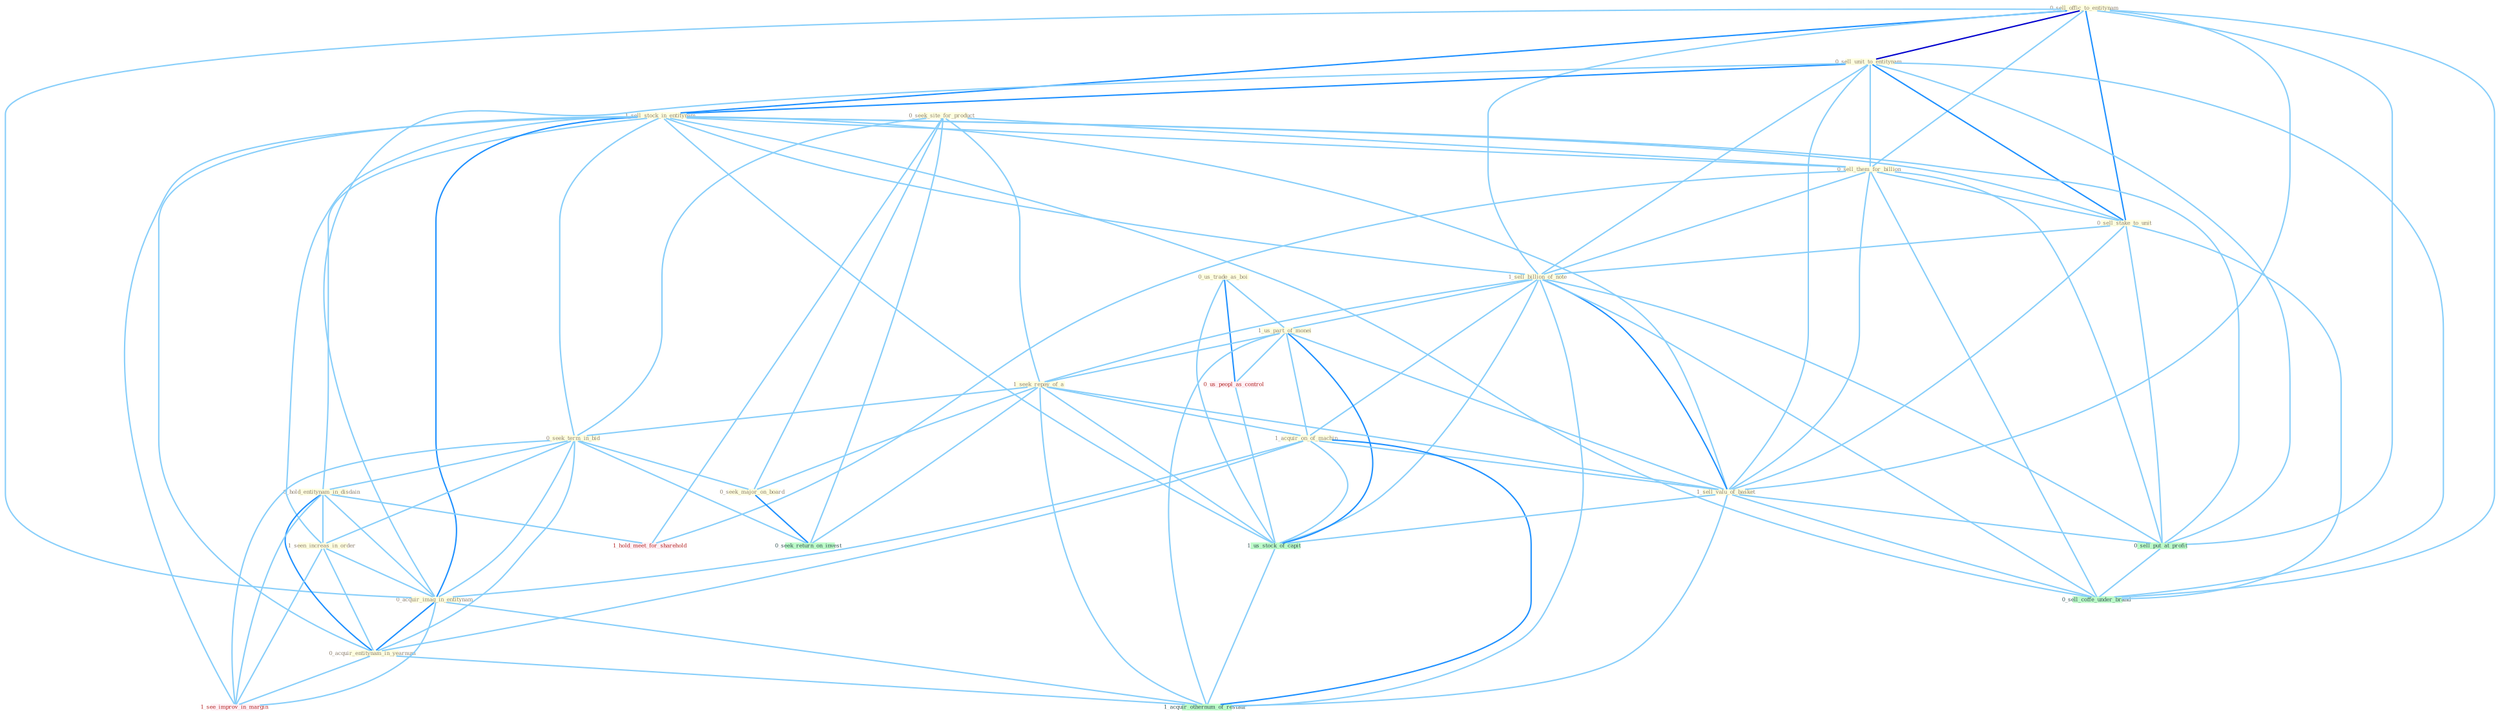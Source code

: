 Graph G{ 
    node
    [shape=polygon,style=filled,width=.5,height=.06,color="#BDFCC9",fixedsize=true,fontsize=4,
    fontcolor="#2f4f4f"];
    {node
    [color="#ffffe0", fontcolor="#8b7d6b"] "0_sell_offic_to_entitynam " "0_sell_unit_to_entitynam " "1_sell_stock_in_entitynam " "0_seek_site_for_product " "0_us_trade_as_boi " "0_sell_them_for_billion " "0_sell_stake_to_unit " "1_sell_billion_of_note " "1_us_part_of_monei " "1_seek_repay_of_a " "0_seek_term_in_bid " "1_acquir_on_of_machin " "0_hold_entitynam_in_disdain " "1_sell_valu_of_basket " "1_seen_increas_in_order " "0_acquir_imag_in_entitynam " "0_acquir_entitynam_in_yearnum " "0_seek_major_on_board "}
{node [color="#fff0f5", fontcolor="#b22222"] "0_us_peopl_as_control " "1_see_improv_in_margin " "1_hold_meet_for_sharehold "}
edge [color="#B0E2FF"];

	"0_sell_offic_to_entitynam " -- "0_sell_unit_to_entitynam " [w="3", color="#0000cd" , len=0.6];
	"0_sell_offic_to_entitynam " -- "1_sell_stock_in_entitynam " [w="2", color="#1e90ff" , len=0.8];
	"0_sell_offic_to_entitynam " -- "0_sell_them_for_billion " [w="1", color="#87cefa" ];
	"0_sell_offic_to_entitynam " -- "0_sell_stake_to_unit " [w="2", color="#1e90ff" , len=0.8];
	"0_sell_offic_to_entitynam " -- "1_sell_billion_of_note " [w="1", color="#87cefa" ];
	"0_sell_offic_to_entitynam " -- "1_sell_valu_of_basket " [w="1", color="#87cefa" ];
	"0_sell_offic_to_entitynam " -- "0_acquir_imag_in_entitynam " [w="1", color="#87cefa" ];
	"0_sell_offic_to_entitynam " -- "0_sell_put_at_profit " [w="1", color="#87cefa" ];
	"0_sell_offic_to_entitynam " -- "0_sell_coffe_under_brand " [w="1", color="#87cefa" ];
	"0_sell_unit_to_entitynam " -- "1_sell_stock_in_entitynam " [w="2", color="#1e90ff" , len=0.8];
	"0_sell_unit_to_entitynam " -- "0_sell_them_for_billion " [w="1", color="#87cefa" ];
	"0_sell_unit_to_entitynam " -- "0_sell_stake_to_unit " [w="2", color="#1e90ff" , len=0.8];
	"0_sell_unit_to_entitynam " -- "1_sell_billion_of_note " [w="1", color="#87cefa" ];
	"0_sell_unit_to_entitynam " -- "1_sell_valu_of_basket " [w="1", color="#87cefa" ];
	"0_sell_unit_to_entitynam " -- "0_acquir_imag_in_entitynam " [w="1", color="#87cefa" ];
	"0_sell_unit_to_entitynam " -- "0_sell_put_at_profit " [w="1", color="#87cefa" ];
	"0_sell_unit_to_entitynam " -- "0_sell_coffe_under_brand " [w="1", color="#87cefa" ];
	"1_sell_stock_in_entitynam " -- "0_sell_them_for_billion " [w="1", color="#87cefa" ];
	"1_sell_stock_in_entitynam " -- "0_sell_stake_to_unit " [w="1", color="#87cefa" ];
	"1_sell_stock_in_entitynam " -- "1_sell_billion_of_note " [w="1", color="#87cefa" ];
	"1_sell_stock_in_entitynam " -- "0_seek_term_in_bid " [w="1", color="#87cefa" ];
	"1_sell_stock_in_entitynam " -- "0_hold_entitynam_in_disdain " [w="1", color="#87cefa" ];
	"1_sell_stock_in_entitynam " -- "1_sell_valu_of_basket " [w="1", color="#87cefa" ];
	"1_sell_stock_in_entitynam " -- "1_seen_increas_in_order " [w="1", color="#87cefa" ];
	"1_sell_stock_in_entitynam " -- "0_acquir_imag_in_entitynam " [w="2", color="#1e90ff" , len=0.8];
	"1_sell_stock_in_entitynam " -- "0_acquir_entitynam_in_yearnum " [w="1", color="#87cefa" ];
	"1_sell_stock_in_entitynam " -- "0_sell_put_at_profit " [w="1", color="#87cefa" ];
	"1_sell_stock_in_entitynam " -- "1_us_stock_of_capit " [w="1", color="#87cefa" ];
	"1_sell_stock_in_entitynam " -- "1_see_improv_in_margin " [w="1", color="#87cefa" ];
	"1_sell_stock_in_entitynam " -- "0_sell_coffe_under_brand " [w="1", color="#87cefa" ];
	"0_seek_site_for_product " -- "0_sell_them_for_billion " [w="1", color="#87cefa" ];
	"0_seek_site_for_product " -- "1_seek_repay_of_a " [w="1", color="#87cefa" ];
	"0_seek_site_for_product " -- "0_seek_term_in_bid " [w="1", color="#87cefa" ];
	"0_seek_site_for_product " -- "0_seek_major_on_board " [w="1", color="#87cefa" ];
	"0_seek_site_for_product " -- "0_seek_return_on_invest " [w="1", color="#87cefa" ];
	"0_seek_site_for_product " -- "1_hold_meet_for_sharehold " [w="1", color="#87cefa" ];
	"0_us_trade_as_boi " -- "1_us_part_of_monei " [w="1", color="#87cefa" ];
	"0_us_trade_as_boi " -- "0_us_peopl_as_control " [w="2", color="#1e90ff" , len=0.8];
	"0_us_trade_as_boi " -- "1_us_stock_of_capit " [w="1", color="#87cefa" ];
	"0_sell_them_for_billion " -- "0_sell_stake_to_unit " [w="1", color="#87cefa" ];
	"0_sell_them_for_billion " -- "1_sell_billion_of_note " [w="1", color="#87cefa" ];
	"0_sell_them_for_billion " -- "1_sell_valu_of_basket " [w="1", color="#87cefa" ];
	"0_sell_them_for_billion " -- "0_sell_put_at_profit " [w="1", color="#87cefa" ];
	"0_sell_them_for_billion " -- "0_sell_coffe_under_brand " [w="1", color="#87cefa" ];
	"0_sell_them_for_billion " -- "1_hold_meet_for_sharehold " [w="1", color="#87cefa" ];
	"0_sell_stake_to_unit " -- "1_sell_billion_of_note " [w="1", color="#87cefa" ];
	"0_sell_stake_to_unit " -- "1_sell_valu_of_basket " [w="1", color="#87cefa" ];
	"0_sell_stake_to_unit " -- "0_sell_put_at_profit " [w="1", color="#87cefa" ];
	"0_sell_stake_to_unit " -- "0_sell_coffe_under_brand " [w="1", color="#87cefa" ];
	"1_sell_billion_of_note " -- "1_us_part_of_monei " [w="1", color="#87cefa" ];
	"1_sell_billion_of_note " -- "1_seek_repay_of_a " [w="1", color="#87cefa" ];
	"1_sell_billion_of_note " -- "1_acquir_on_of_machin " [w="1", color="#87cefa" ];
	"1_sell_billion_of_note " -- "1_sell_valu_of_basket " [w="2", color="#1e90ff" , len=0.8];
	"1_sell_billion_of_note " -- "0_sell_put_at_profit " [w="1", color="#87cefa" ];
	"1_sell_billion_of_note " -- "1_us_stock_of_capit " [w="1", color="#87cefa" ];
	"1_sell_billion_of_note " -- "0_sell_coffe_under_brand " [w="1", color="#87cefa" ];
	"1_sell_billion_of_note " -- "1_acquir_othernum_of_restaur " [w="1", color="#87cefa" ];
	"1_us_part_of_monei " -- "1_seek_repay_of_a " [w="1", color="#87cefa" ];
	"1_us_part_of_monei " -- "1_acquir_on_of_machin " [w="1", color="#87cefa" ];
	"1_us_part_of_monei " -- "1_sell_valu_of_basket " [w="1", color="#87cefa" ];
	"1_us_part_of_monei " -- "0_us_peopl_as_control " [w="1", color="#87cefa" ];
	"1_us_part_of_monei " -- "1_us_stock_of_capit " [w="2", color="#1e90ff" , len=0.8];
	"1_us_part_of_monei " -- "1_acquir_othernum_of_restaur " [w="1", color="#87cefa" ];
	"1_seek_repay_of_a " -- "0_seek_term_in_bid " [w="1", color="#87cefa" ];
	"1_seek_repay_of_a " -- "1_acquir_on_of_machin " [w="1", color="#87cefa" ];
	"1_seek_repay_of_a " -- "1_sell_valu_of_basket " [w="1", color="#87cefa" ];
	"1_seek_repay_of_a " -- "0_seek_major_on_board " [w="1", color="#87cefa" ];
	"1_seek_repay_of_a " -- "0_seek_return_on_invest " [w="1", color="#87cefa" ];
	"1_seek_repay_of_a " -- "1_us_stock_of_capit " [w="1", color="#87cefa" ];
	"1_seek_repay_of_a " -- "1_acquir_othernum_of_restaur " [w="1", color="#87cefa" ];
	"0_seek_term_in_bid " -- "0_hold_entitynam_in_disdain " [w="1", color="#87cefa" ];
	"0_seek_term_in_bid " -- "1_seen_increas_in_order " [w="1", color="#87cefa" ];
	"0_seek_term_in_bid " -- "0_acquir_imag_in_entitynam " [w="1", color="#87cefa" ];
	"0_seek_term_in_bid " -- "0_acquir_entitynam_in_yearnum " [w="1", color="#87cefa" ];
	"0_seek_term_in_bid " -- "0_seek_major_on_board " [w="1", color="#87cefa" ];
	"0_seek_term_in_bid " -- "0_seek_return_on_invest " [w="1", color="#87cefa" ];
	"0_seek_term_in_bid " -- "1_see_improv_in_margin " [w="1", color="#87cefa" ];
	"1_acquir_on_of_machin " -- "1_sell_valu_of_basket " [w="1", color="#87cefa" ];
	"1_acquir_on_of_machin " -- "0_acquir_imag_in_entitynam " [w="1", color="#87cefa" ];
	"1_acquir_on_of_machin " -- "0_acquir_entitynam_in_yearnum " [w="1", color="#87cefa" ];
	"1_acquir_on_of_machin " -- "1_us_stock_of_capit " [w="1", color="#87cefa" ];
	"1_acquir_on_of_machin " -- "1_acquir_othernum_of_restaur " [w="2", color="#1e90ff" , len=0.8];
	"0_hold_entitynam_in_disdain " -- "1_seen_increas_in_order " [w="1", color="#87cefa" ];
	"0_hold_entitynam_in_disdain " -- "0_acquir_imag_in_entitynam " [w="1", color="#87cefa" ];
	"0_hold_entitynam_in_disdain " -- "0_acquir_entitynam_in_yearnum " [w="2", color="#1e90ff" , len=0.8];
	"0_hold_entitynam_in_disdain " -- "1_see_improv_in_margin " [w="1", color="#87cefa" ];
	"0_hold_entitynam_in_disdain " -- "1_hold_meet_for_sharehold " [w="1", color="#87cefa" ];
	"1_sell_valu_of_basket " -- "0_sell_put_at_profit " [w="1", color="#87cefa" ];
	"1_sell_valu_of_basket " -- "1_us_stock_of_capit " [w="1", color="#87cefa" ];
	"1_sell_valu_of_basket " -- "0_sell_coffe_under_brand " [w="1", color="#87cefa" ];
	"1_sell_valu_of_basket " -- "1_acquir_othernum_of_restaur " [w="1", color="#87cefa" ];
	"1_seen_increas_in_order " -- "0_acquir_imag_in_entitynam " [w="1", color="#87cefa" ];
	"1_seen_increas_in_order " -- "0_acquir_entitynam_in_yearnum " [w="1", color="#87cefa" ];
	"1_seen_increas_in_order " -- "1_see_improv_in_margin " [w="1", color="#87cefa" ];
	"0_acquir_imag_in_entitynam " -- "0_acquir_entitynam_in_yearnum " [w="2", color="#1e90ff" , len=0.8];
	"0_acquir_imag_in_entitynam " -- "1_see_improv_in_margin " [w="1", color="#87cefa" ];
	"0_acquir_imag_in_entitynam " -- "1_acquir_othernum_of_restaur " [w="1", color="#87cefa" ];
	"0_acquir_entitynam_in_yearnum " -- "1_see_improv_in_margin " [w="1", color="#87cefa" ];
	"0_acquir_entitynam_in_yearnum " -- "1_acquir_othernum_of_restaur " [w="1", color="#87cefa" ];
	"0_seek_major_on_board " -- "0_seek_return_on_invest " [w="2", color="#1e90ff" , len=0.8];
	"0_us_peopl_as_control " -- "1_us_stock_of_capit " [w="1", color="#87cefa" ];
	"0_sell_put_at_profit " -- "0_sell_coffe_under_brand " [w="1", color="#87cefa" ];
	"1_us_stock_of_capit " -- "1_acquir_othernum_of_restaur " [w="1", color="#87cefa" ];
}
